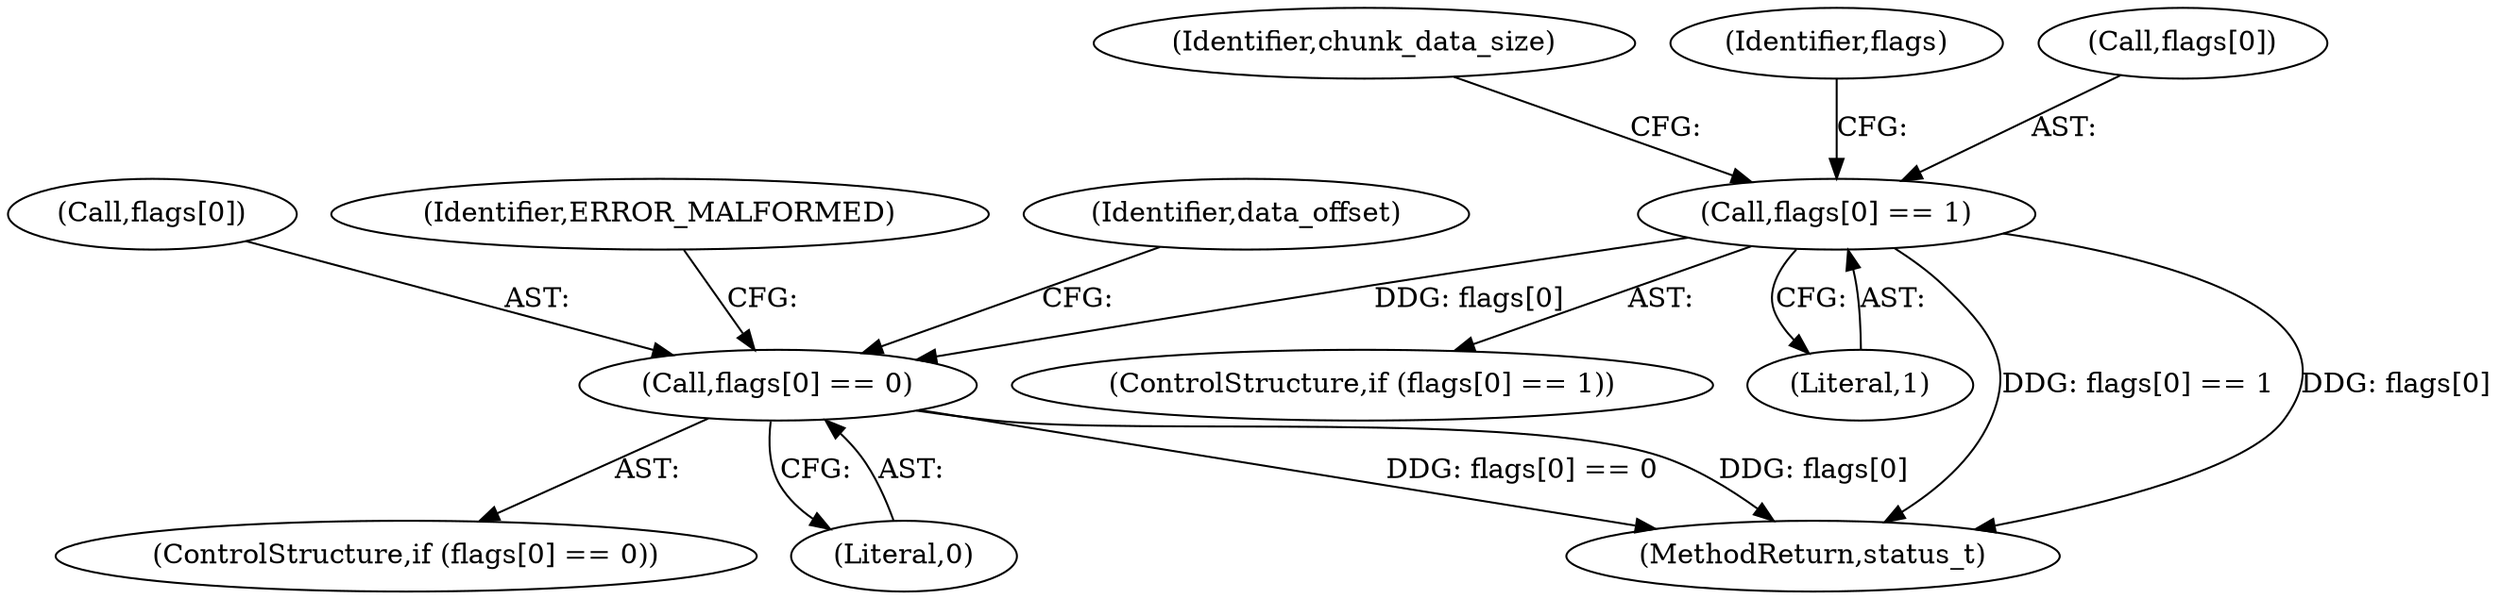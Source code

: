digraph "0_Android_6fe85f7e15203e48df2cc3e8e1c4bc6ad49dc968@array" {
"1002503" [label="(Call,flags[0] == 1)"];
"1002532" [label="(Call,flags[0] == 0)"];
"1002532" [label="(Call,flags[0] == 0)"];
"1002927" [label="(MethodReturn,status_t)"];
"1002533" [label="(Call,flags[0])"];
"1002531" [label="(ControlStructure,if (flags[0] == 0))"];
"1002511" [label="(Identifier,chunk_data_size)"];
"1002534" [label="(Identifier,flags)"];
"1002559" [label="(Identifier,ERROR_MALFORMED)"];
"1002503" [label="(Call,flags[0] == 1)"];
"1002536" [label="(Literal,0)"];
"1002541" [label="(Identifier,data_offset)"];
"1002502" [label="(ControlStructure,if (flags[0] == 1))"];
"1002507" [label="(Literal,1)"];
"1002504" [label="(Call,flags[0])"];
"1002503" -> "1002502"  [label="AST: "];
"1002503" -> "1002507"  [label="CFG: "];
"1002504" -> "1002503"  [label="AST: "];
"1002507" -> "1002503"  [label="AST: "];
"1002511" -> "1002503"  [label="CFG: "];
"1002534" -> "1002503"  [label="CFG: "];
"1002503" -> "1002927"  [label="DDG: flags[0] == 1"];
"1002503" -> "1002927"  [label="DDG: flags[0]"];
"1002503" -> "1002532"  [label="DDG: flags[0]"];
"1002532" -> "1002531"  [label="AST: "];
"1002532" -> "1002536"  [label="CFG: "];
"1002533" -> "1002532"  [label="AST: "];
"1002536" -> "1002532"  [label="AST: "];
"1002541" -> "1002532"  [label="CFG: "];
"1002559" -> "1002532"  [label="CFG: "];
"1002532" -> "1002927"  [label="DDG: flags[0] == 0"];
"1002532" -> "1002927"  [label="DDG: flags[0]"];
}
